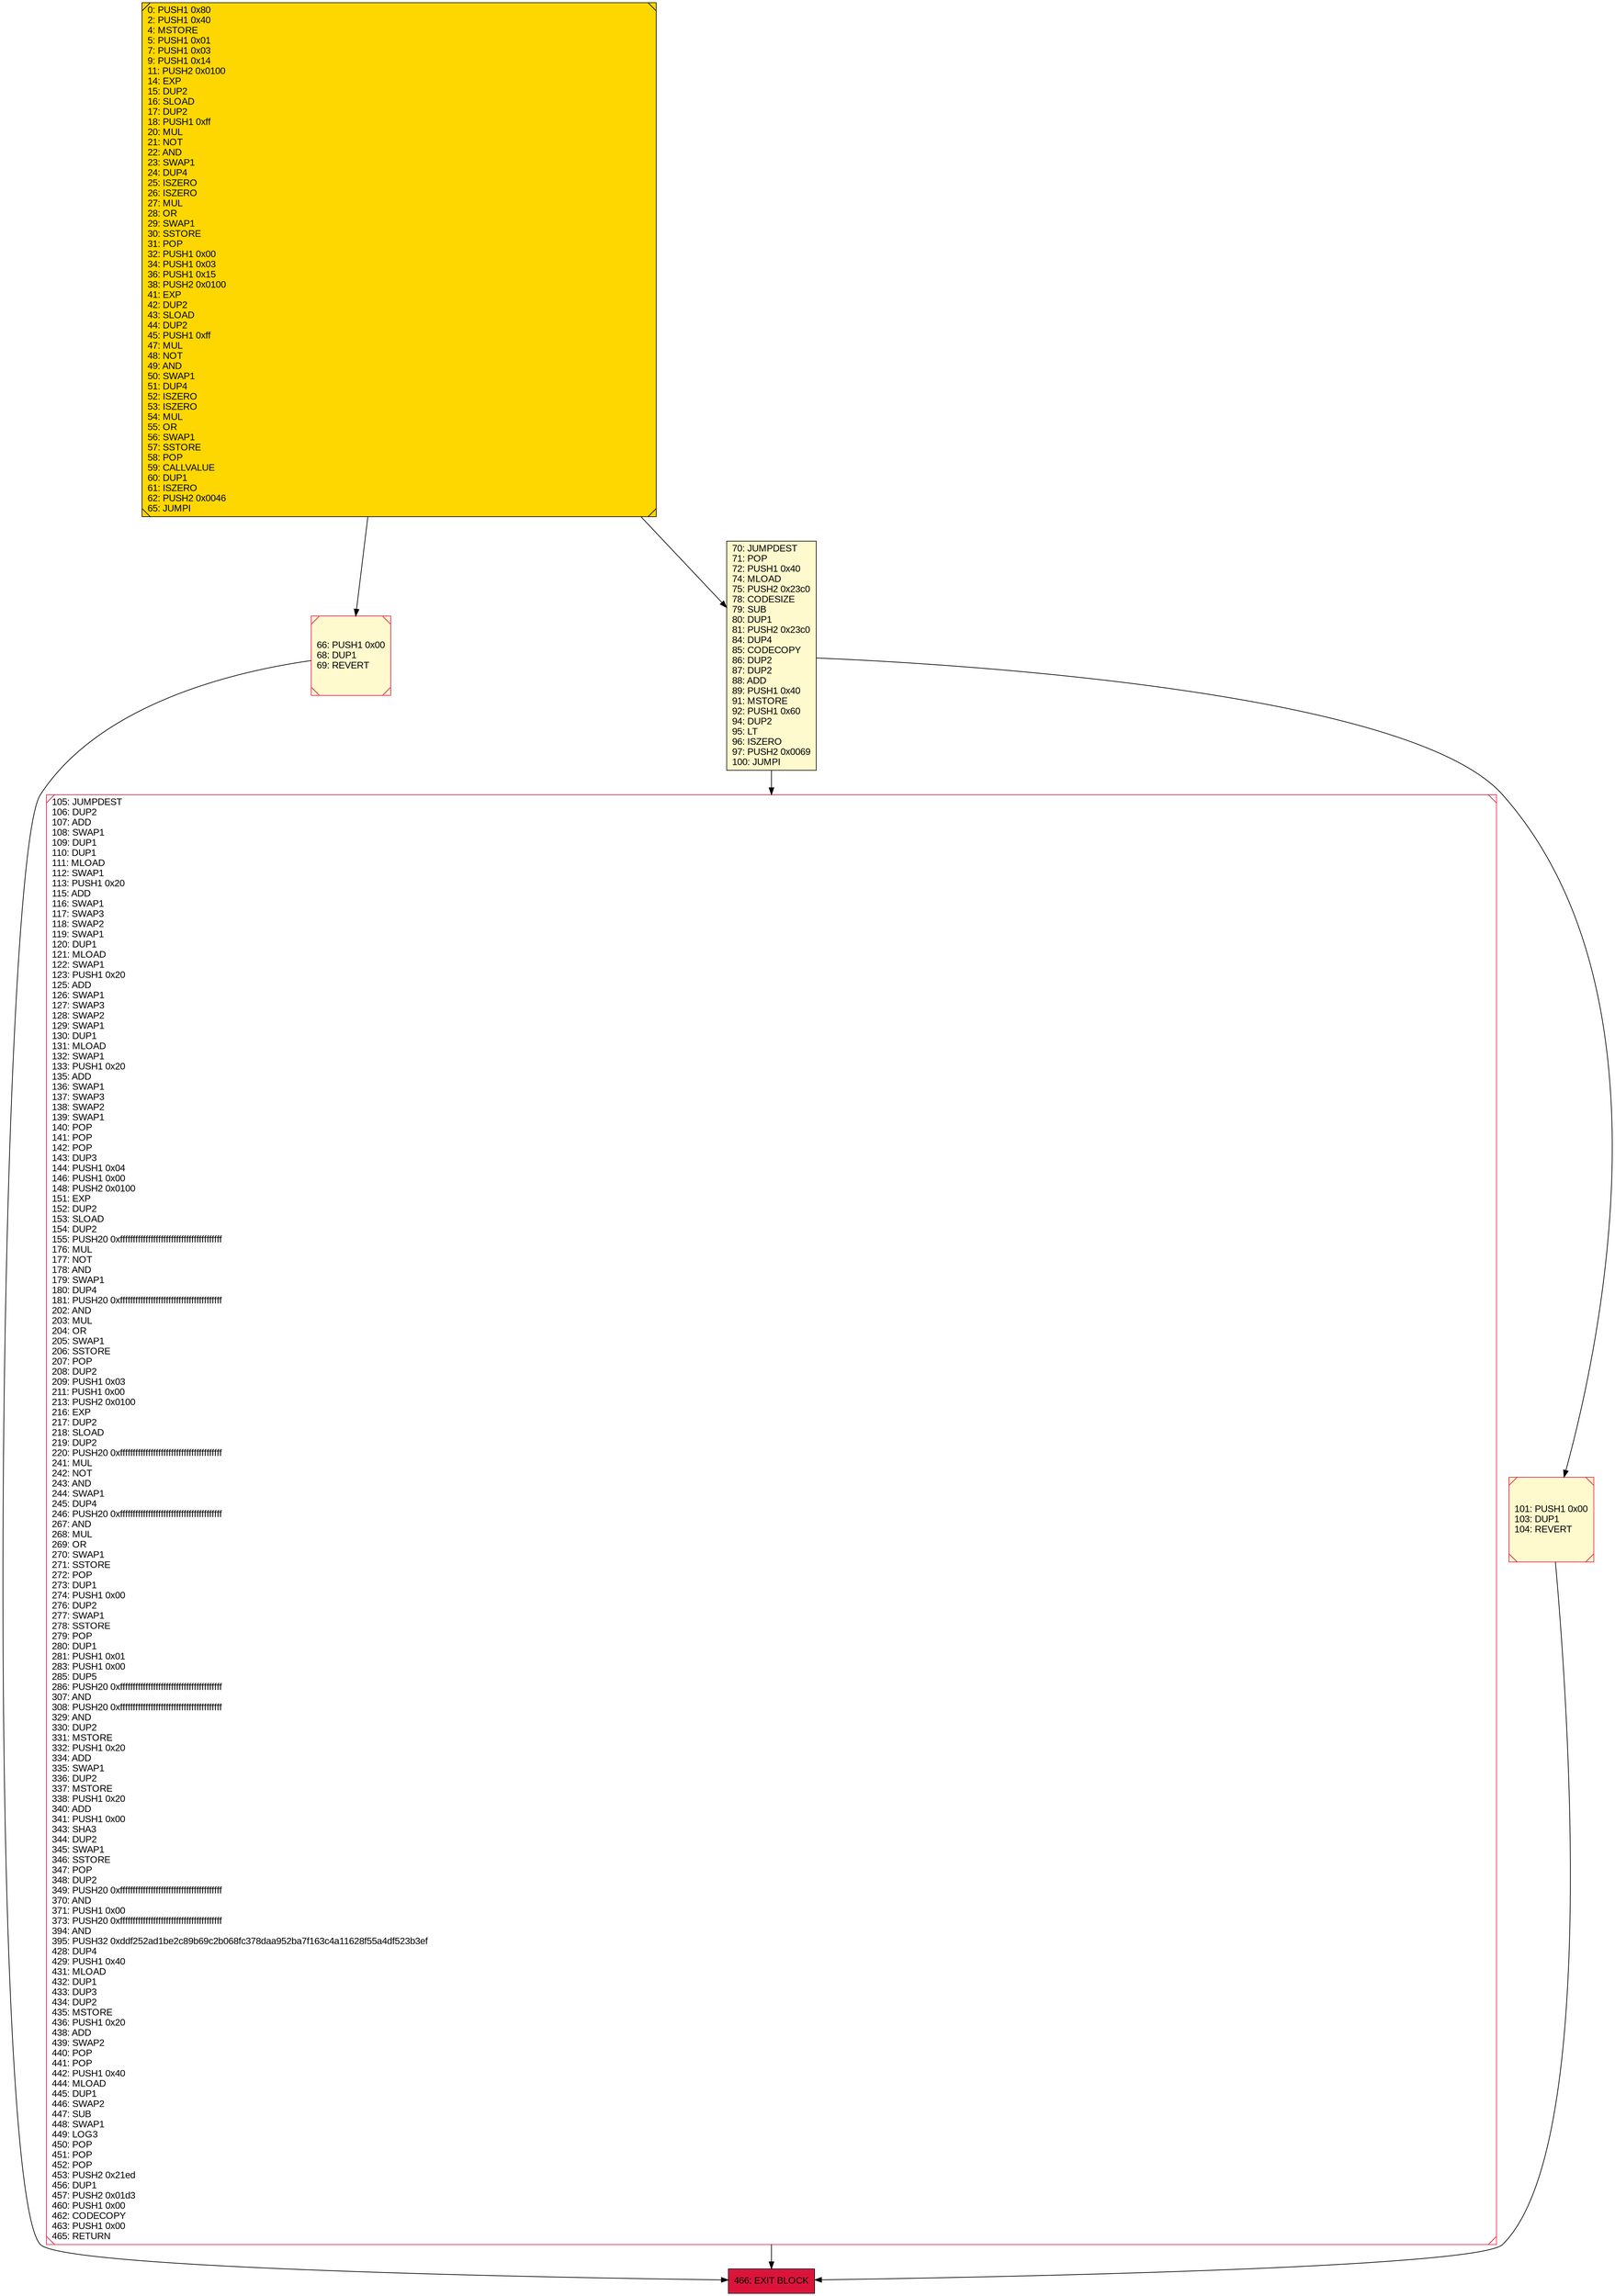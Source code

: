 digraph G {
bgcolor=transparent rankdir=UD;
node [shape=box style=filled color=black fillcolor=white fontname=arial fontcolor=black];
105 [label="105: JUMPDEST\l106: DUP2\l107: ADD\l108: SWAP1\l109: DUP1\l110: DUP1\l111: MLOAD\l112: SWAP1\l113: PUSH1 0x20\l115: ADD\l116: SWAP1\l117: SWAP3\l118: SWAP2\l119: SWAP1\l120: DUP1\l121: MLOAD\l122: SWAP1\l123: PUSH1 0x20\l125: ADD\l126: SWAP1\l127: SWAP3\l128: SWAP2\l129: SWAP1\l130: DUP1\l131: MLOAD\l132: SWAP1\l133: PUSH1 0x20\l135: ADD\l136: SWAP1\l137: SWAP3\l138: SWAP2\l139: SWAP1\l140: POP\l141: POP\l142: POP\l143: DUP3\l144: PUSH1 0x04\l146: PUSH1 0x00\l148: PUSH2 0x0100\l151: EXP\l152: DUP2\l153: SLOAD\l154: DUP2\l155: PUSH20 0xffffffffffffffffffffffffffffffffffffffff\l176: MUL\l177: NOT\l178: AND\l179: SWAP1\l180: DUP4\l181: PUSH20 0xffffffffffffffffffffffffffffffffffffffff\l202: AND\l203: MUL\l204: OR\l205: SWAP1\l206: SSTORE\l207: POP\l208: DUP2\l209: PUSH1 0x03\l211: PUSH1 0x00\l213: PUSH2 0x0100\l216: EXP\l217: DUP2\l218: SLOAD\l219: DUP2\l220: PUSH20 0xffffffffffffffffffffffffffffffffffffffff\l241: MUL\l242: NOT\l243: AND\l244: SWAP1\l245: DUP4\l246: PUSH20 0xffffffffffffffffffffffffffffffffffffffff\l267: AND\l268: MUL\l269: OR\l270: SWAP1\l271: SSTORE\l272: POP\l273: DUP1\l274: PUSH1 0x00\l276: DUP2\l277: SWAP1\l278: SSTORE\l279: POP\l280: DUP1\l281: PUSH1 0x01\l283: PUSH1 0x00\l285: DUP5\l286: PUSH20 0xffffffffffffffffffffffffffffffffffffffff\l307: AND\l308: PUSH20 0xffffffffffffffffffffffffffffffffffffffff\l329: AND\l330: DUP2\l331: MSTORE\l332: PUSH1 0x20\l334: ADD\l335: SWAP1\l336: DUP2\l337: MSTORE\l338: PUSH1 0x20\l340: ADD\l341: PUSH1 0x00\l343: SHA3\l344: DUP2\l345: SWAP1\l346: SSTORE\l347: POP\l348: DUP2\l349: PUSH20 0xffffffffffffffffffffffffffffffffffffffff\l370: AND\l371: PUSH1 0x00\l373: PUSH20 0xffffffffffffffffffffffffffffffffffffffff\l394: AND\l395: PUSH32 0xddf252ad1be2c89b69c2b068fc378daa952ba7f163c4a11628f55a4df523b3ef\l428: DUP4\l429: PUSH1 0x40\l431: MLOAD\l432: DUP1\l433: DUP3\l434: DUP2\l435: MSTORE\l436: PUSH1 0x20\l438: ADD\l439: SWAP2\l440: POP\l441: POP\l442: PUSH1 0x40\l444: MLOAD\l445: DUP1\l446: SWAP2\l447: SUB\l448: SWAP1\l449: LOG3\l450: POP\l451: POP\l452: POP\l453: PUSH2 0x21ed\l456: DUP1\l457: PUSH2 0x01d3\l460: PUSH1 0x00\l462: CODECOPY\l463: PUSH1 0x00\l465: RETURN\l" shape=Msquare color=crimson ];
466 [label="466: EXIT BLOCK\l" fillcolor=crimson ];
66 [label="66: PUSH1 0x00\l68: DUP1\l69: REVERT\l" fillcolor=lemonchiffon shape=Msquare color=crimson ];
101 [label="101: PUSH1 0x00\l103: DUP1\l104: REVERT\l" fillcolor=lemonchiffon shape=Msquare color=crimson ];
0 [label="0: PUSH1 0x80\l2: PUSH1 0x40\l4: MSTORE\l5: PUSH1 0x01\l7: PUSH1 0x03\l9: PUSH1 0x14\l11: PUSH2 0x0100\l14: EXP\l15: DUP2\l16: SLOAD\l17: DUP2\l18: PUSH1 0xff\l20: MUL\l21: NOT\l22: AND\l23: SWAP1\l24: DUP4\l25: ISZERO\l26: ISZERO\l27: MUL\l28: OR\l29: SWAP1\l30: SSTORE\l31: POP\l32: PUSH1 0x00\l34: PUSH1 0x03\l36: PUSH1 0x15\l38: PUSH2 0x0100\l41: EXP\l42: DUP2\l43: SLOAD\l44: DUP2\l45: PUSH1 0xff\l47: MUL\l48: NOT\l49: AND\l50: SWAP1\l51: DUP4\l52: ISZERO\l53: ISZERO\l54: MUL\l55: OR\l56: SWAP1\l57: SSTORE\l58: POP\l59: CALLVALUE\l60: DUP1\l61: ISZERO\l62: PUSH2 0x0046\l65: JUMPI\l" fillcolor=lemonchiffon shape=Msquare fillcolor=gold ];
70 [label="70: JUMPDEST\l71: POP\l72: PUSH1 0x40\l74: MLOAD\l75: PUSH2 0x23c0\l78: CODESIZE\l79: SUB\l80: DUP1\l81: PUSH2 0x23c0\l84: DUP4\l85: CODECOPY\l86: DUP2\l87: DUP2\l88: ADD\l89: PUSH1 0x40\l91: MSTORE\l92: PUSH1 0x60\l94: DUP2\l95: LT\l96: ISZERO\l97: PUSH2 0x0069\l100: JUMPI\l" fillcolor=lemonchiffon ];
66 -> 466;
105 -> 466;
0 -> 66;
101 -> 466;
70 -> 105;
70 -> 101;
0 -> 70;
}